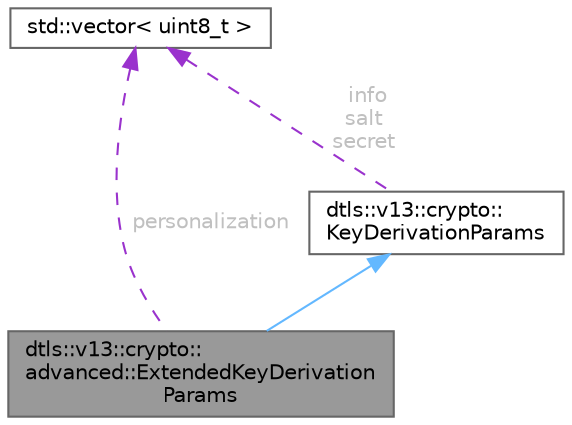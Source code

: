 digraph "dtls::v13::crypto::advanced::ExtendedKeyDerivationParams"
{
 // LATEX_PDF_SIZE
  bgcolor="transparent";
  edge [fontname=Helvetica,fontsize=10,labelfontname=Helvetica,labelfontsize=10];
  node [fontname=Helvetica,fontsize=10,shape=box,height=0.2,width=0.4];
  Node1 [id="Node000001",label="dtls::v13::crypto::\ladvanced::ExtendedKeyDerivation\lParams",height=0.2,width=0.4,color="gray40", fillcolor="grey60", style="filled", fontcolor="black",tooltip="Extended key derivation parameters."];
  Node2 -> Node1 [id="edge1_Node000001_Node000002",dir="back",color="steelblue1",style="solid",tooltip=" "];
  Node2 [id="Node000002",label="dtls::v13::crypto::\lKeyDerivationParams",height=0.2,width=0.4,color="gray40", fillcolor="white", style="filled",URL="$structdtls_1_1v13_1_1crypto_1_1KeyDerivationParams.html",tooltip="Key derivation parameters for HKDF and PBKDF2 operations."];
  Node3 -> Node2 [id="edge2_Node000002_Node000003",dir="back",color="darkorchid3",style="dashed",tooltip=" ",label=" info\nsalt\nsecret",fontcolor="grey" ];
  Node3 [id="Node000003",label="std::vector\< uint8_t \>",height=0.2,width=0.4,color="gray40", fillcolor="white", style="filled",tooltip=" "];
  Node3 -> Node1 [id="edge3_Node000001_Node000003",dir="back",color="darkorchid3",style="dashed",tooltip=" ",label=" personalization",fontcolor="grey" ];
}
